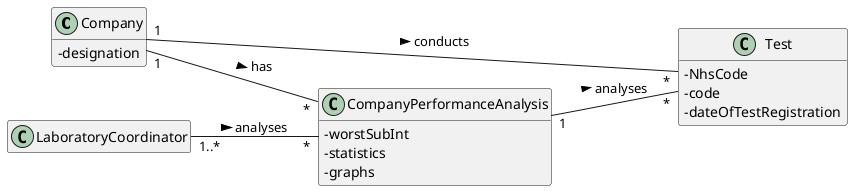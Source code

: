 @startuml

skinparam classAttributeIconSize 0
hide empty methods
hide empty attributes
left to right direction

class Company{
- designation
}

class Test{
- NhsCode
- code
- dateOfTestRegistration
}

class LaboratoryCoordinator{
}

class CompanyPerformanceAnalysis{
'- firstDayToAnalyse
'- lastDayToAnalyse
'- chosenAlgorithm
- worstSubInt
- statistics
- graphs
}

Company "1" -- "*" Test : conducts >
LaboratoryCoordinator "1..*" -- "*" CompanyPerformanceAnalysis : analyses >
Company "1" -- "*" CompanyPerformanceAnalysis : has >
CompanyPerformanceAnalysis "1" -- "*" Test : analyses >

@enduml